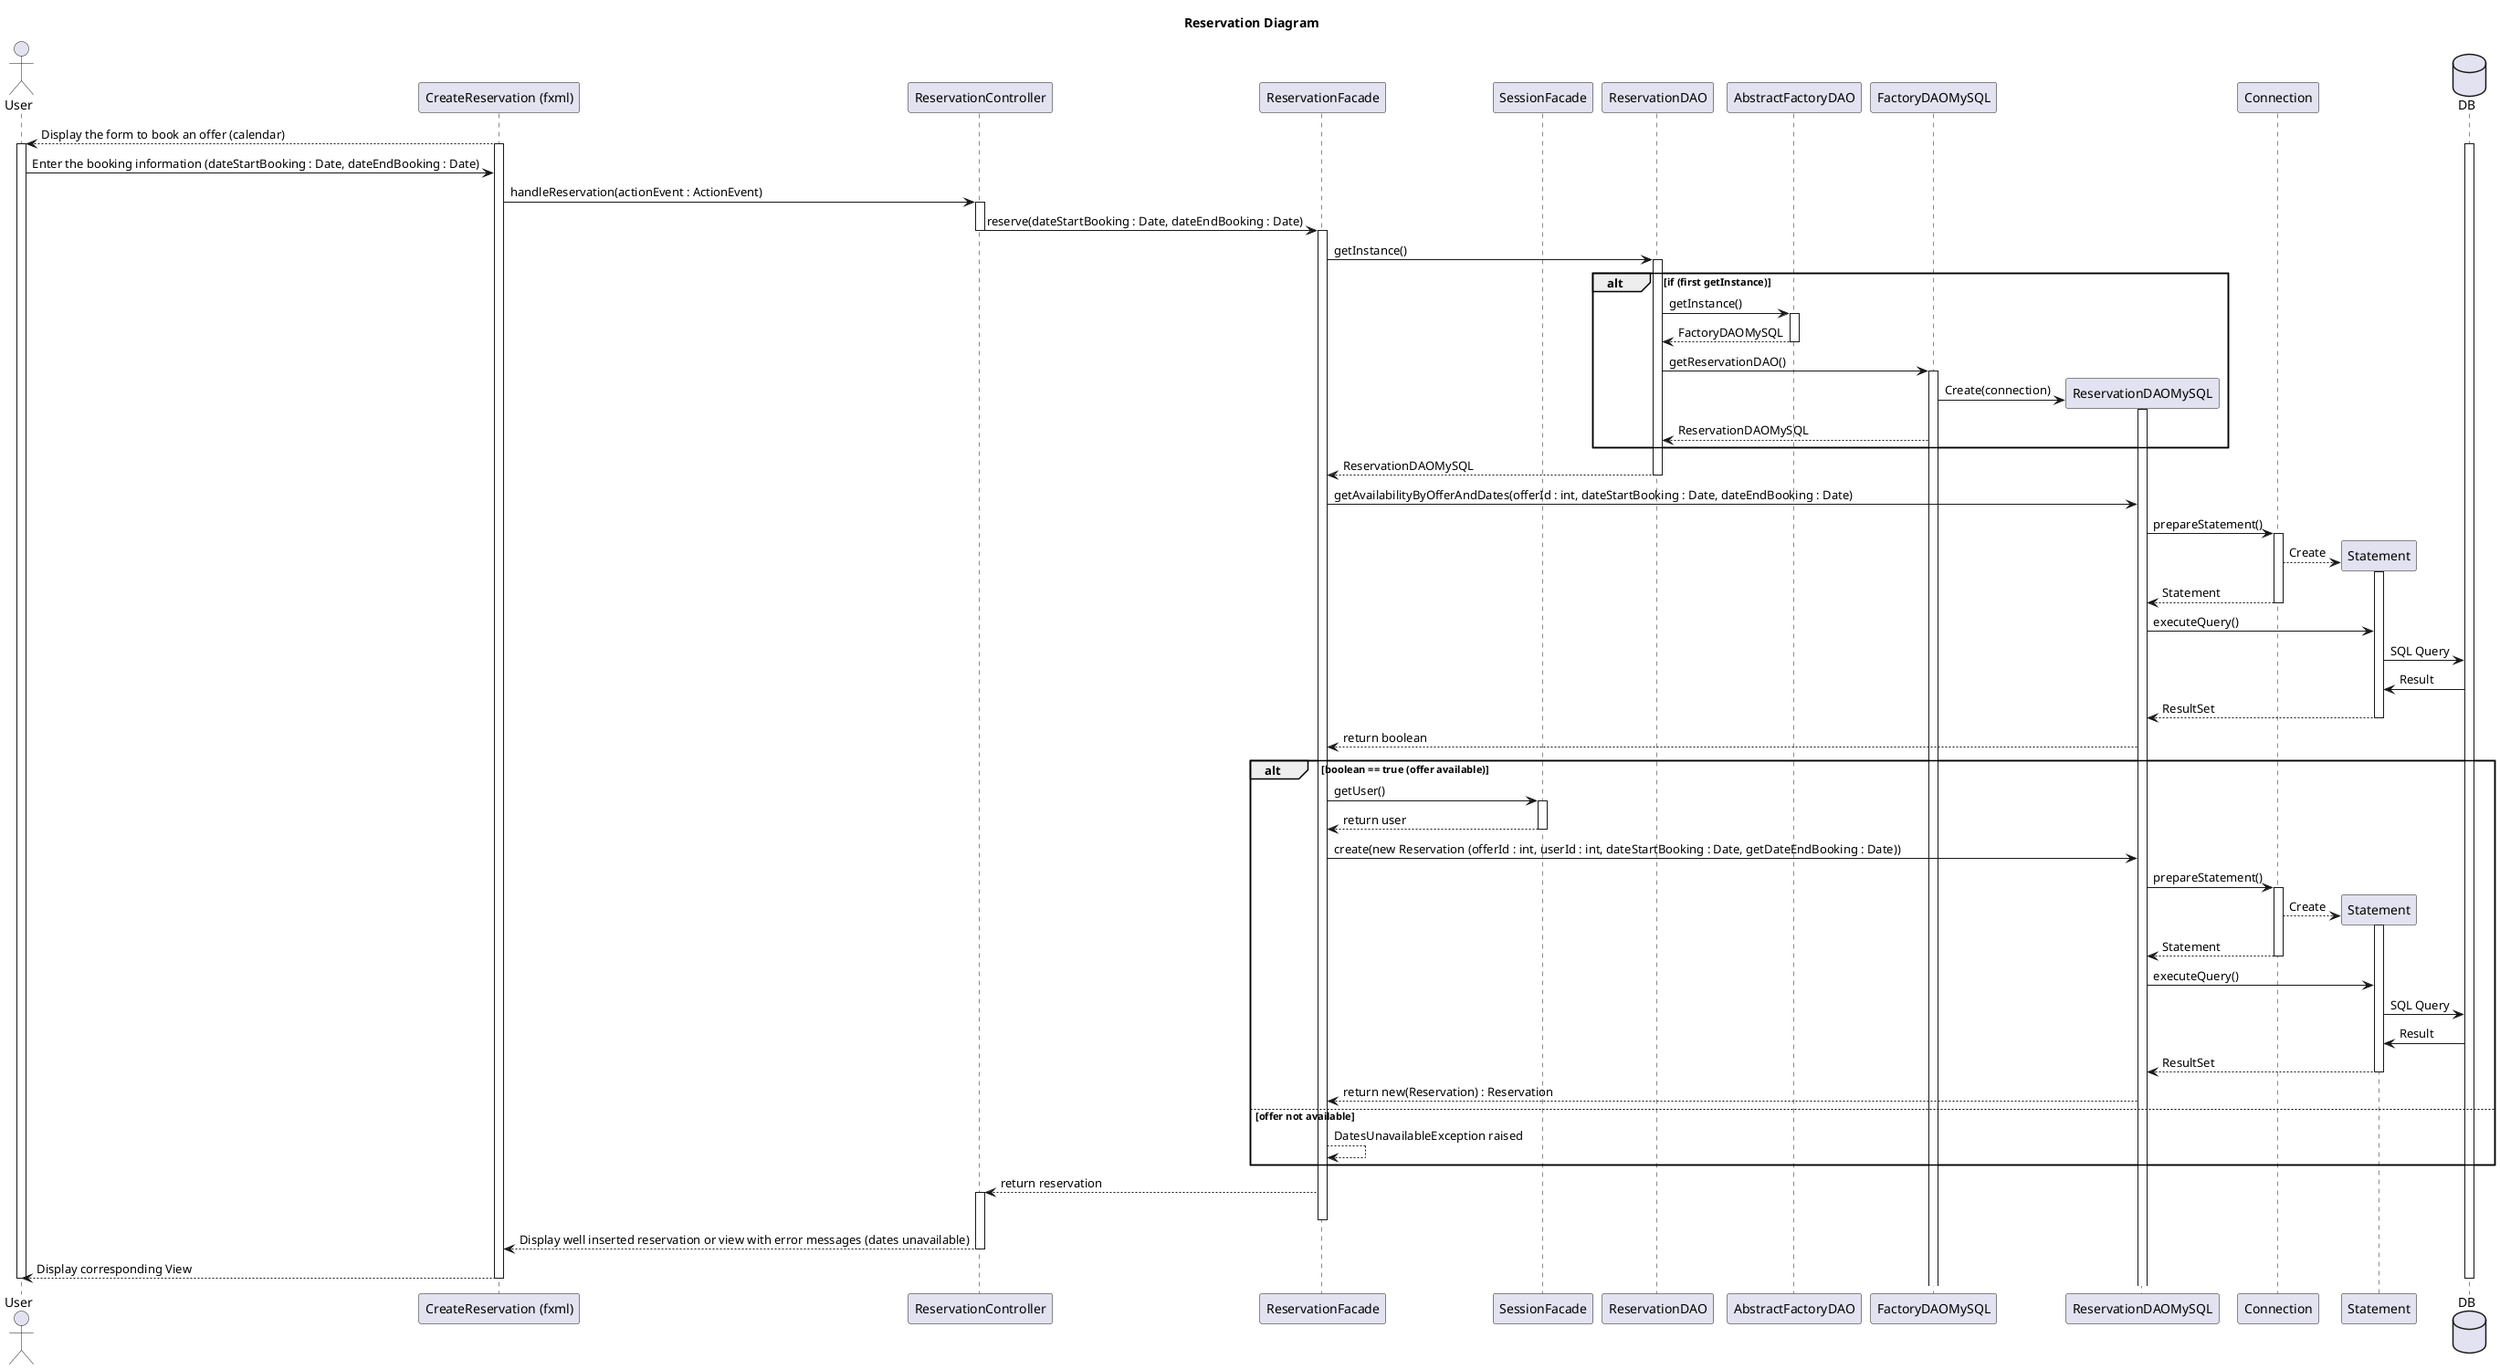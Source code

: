 @startuml
title Reservation Diagram

actor User
participant "CreateReservation (fxml)"
participant ReservationController
participant ReservationFacade
participant SessionFacade
participant ReservationDAO
participant AbstractFactoryDAO
participant FactoryDAOMySQL
participant ReservationDAOMySQL
participant Connection
participant Statement
database DB


"CreateReservation (fxml)"-->User: Display the form to book an offer (calendar)

activate "CreateReservation (fxml)"
activate User
activate DB


User->"CreateReservation (fxml)": Enter the booking information (dateStartBooking : Date, dateEndBooking : Date)

"CreateReservation (fxml)"->ReservationController: handleReservation(actionEvent : ActionEvent)

activate ReservationController

ReservationController->ReservationFacade:reserve(dateStartBooking : Date, dateEndBooking : Date)

deactivate ReservationController

activate ReservationFacade

ReservationFacade->ReservationDAO : getInstance()
alt if (first getInstance)
    activate ReservationDAO
    ReservationDAO -> AbstractFactoryDAO : getInstance()
    activate AbstractFactoryDAO
    AbstractFactoryDAO --> ReservationDAO : FactoryDAOMySQL
    deactivate AbstractFactoryDAO

    ReservationDAO -> FactoryDAOMySQL : getReservationDAO()
    activate FactoryDAOMySQL
    FactoryDAOMySQL -> ReservationDAOMySQL **:Create(connection)
    activate ReservationDAOMySQL
    FactoryDAOMySQL --> ReservationDAO : ReservationDAOMySQL
end
ReservationDAO --> ReservationFacade : ReservationDAOMySQL
deactivate ReservationDAO

ReservationFacade->ReservationDAOMySQL: getAvailabilityByOfferAndDates(offerId : int, dateStartBooking : Date, dateEndBooking : Date)

ReservationDAOMySQL->Connection: prepareStatement()
activate Connection
Connection-->Statement **: Create

activate Statement

Connection-->ReservationDAOMySQL: Statement

deactivate Connection

ReservationDAOMySQL->Statement:executeQuery()

Statement->DB: SQL Query

DB->Statement:Result

Statement-->ReservationDAOMySQL: ResultSet

deactivate Statement

ReservationDAOMySQL-->ReservationFacade: return boolean

alt boolean == true (offer available)

    ReservationFacade->SessionFacade: getUser()
    activate SessionFacade
    SessionFacade-->ReservationFacade: return user
    deactivate SessionFacade

    ReservationFacade->ReservationDAOMySQL: create(new Reservation (offerId : int, userId : int, dateStartBooking : Date, getDateEndBooking : Date))

    ReservationDAOMySQL->Connection: prepareStatement()
    activate Connection
    Connection-->Statement **: Create

    activate Statement

    Connection-->ReservationDAOMySQL: Statement

    deactivate Connection

    ReservationDAOMySQL->Statement:executeQuery()

    Statement->DB: SQL Query

    DB->Statement:Result

    Statement-->ReservationDAOMySQL: ResultSet

    deactivate Statement

    ReservationDAOMySQL-->ReservationFacade: return new(Reservation) : Reservation

else offer not available
    ReservationFacade-->ReservationFacade:DatesUnavailableException raised
end

ReservationFacade-->ReservationController : return reservation
    activate ReservationController

    deactivate ReservationFacade

ReservationController-->"CreateReservation (fxml)": Display well inserted reservation or view with error messages (dates unavailable)

deactivate ReservationController

"CreateReservation (fxml)"-->User: Display corresponding View
deactivate "CreateReservation (fxml)"
deactivate DB
deactivate User

@enduml